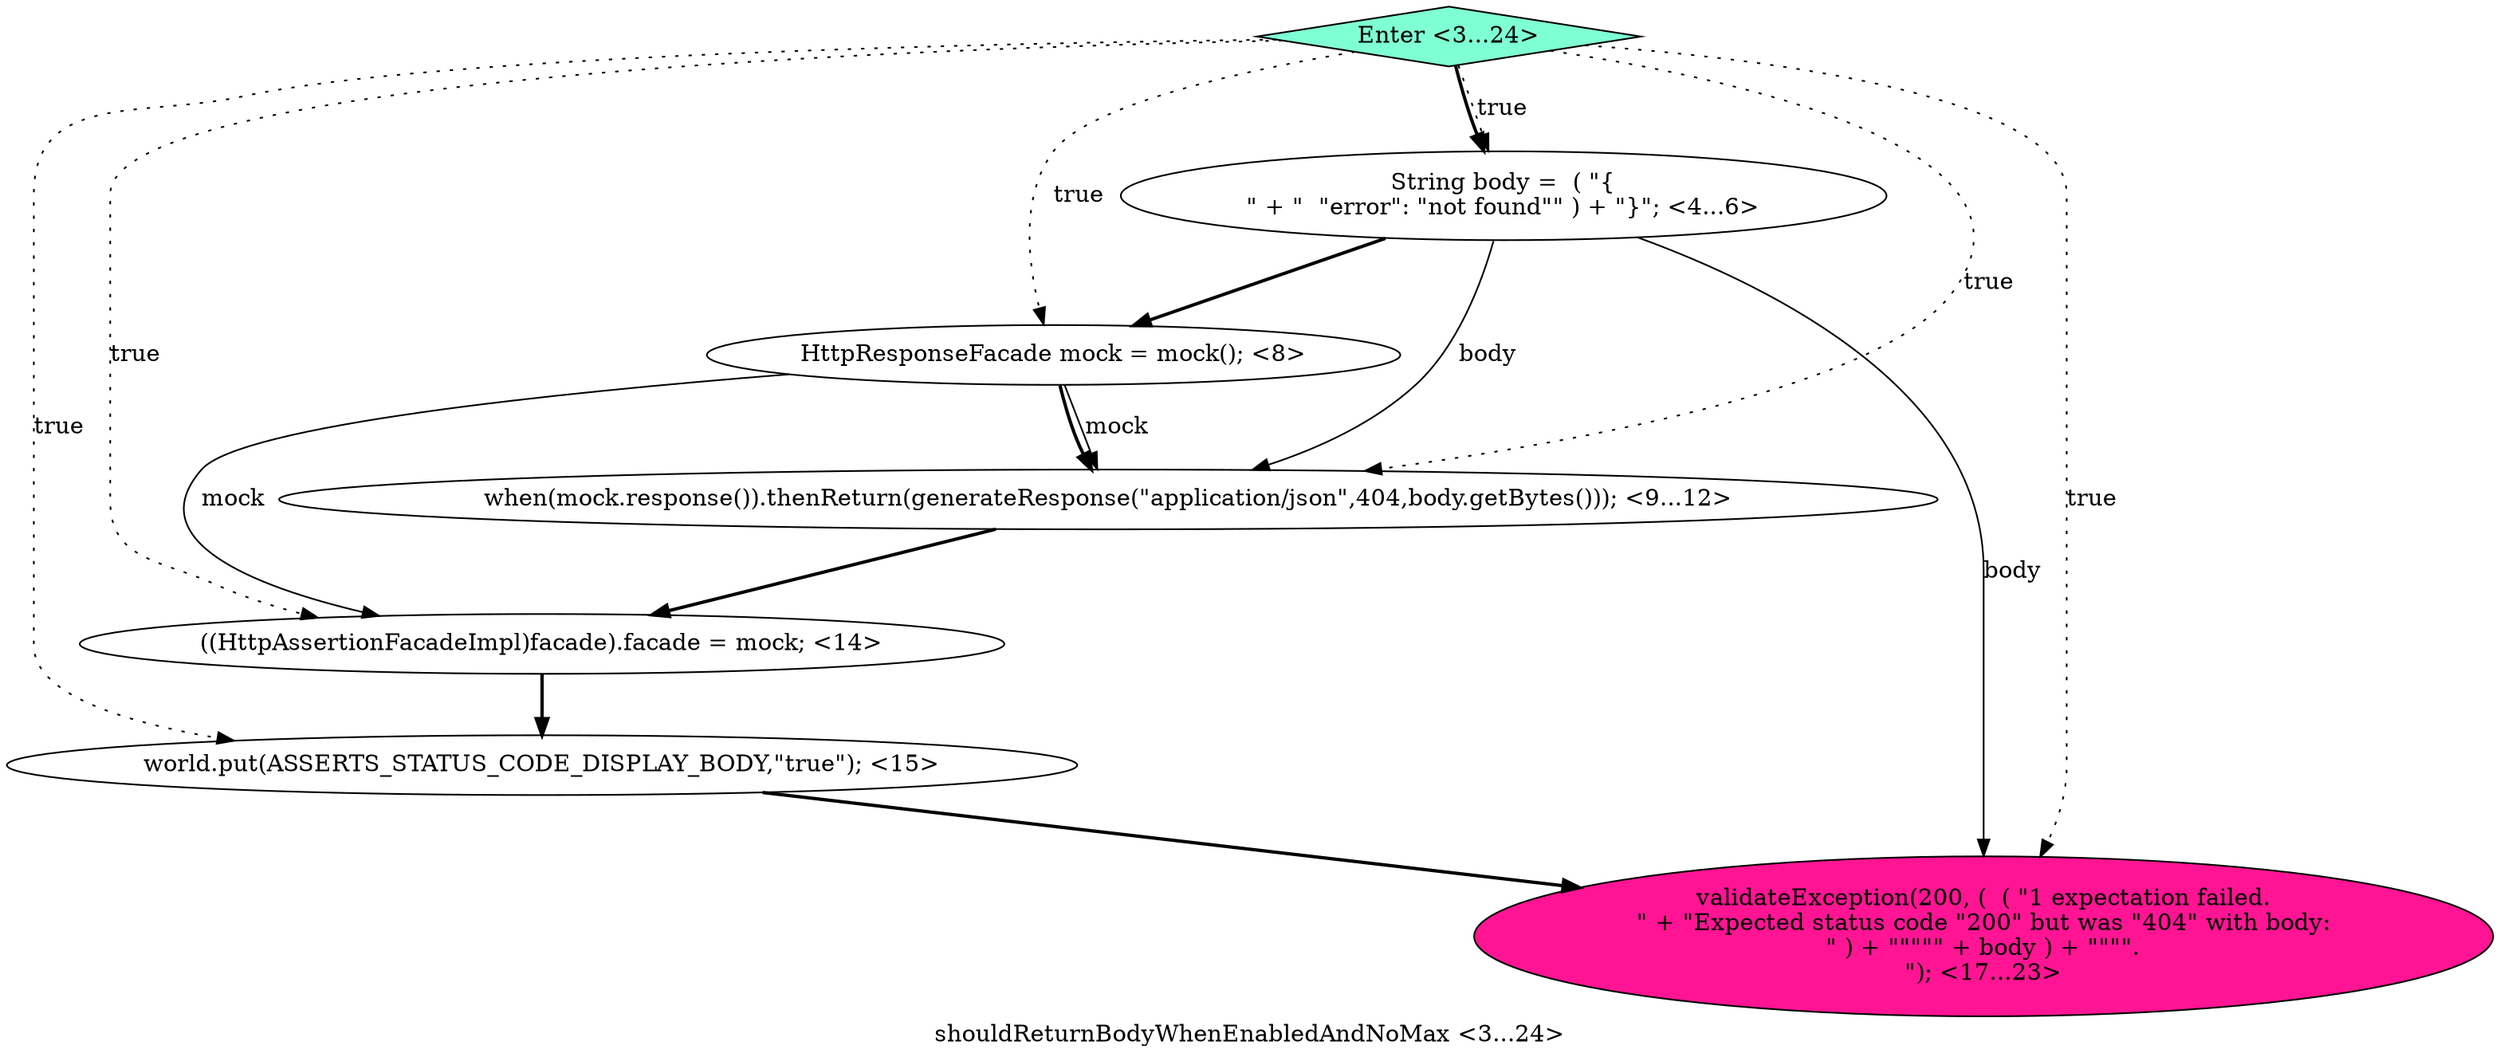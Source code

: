 digraph PDG {
label = "shouldReturnBodyWhenEnabledAndNoMax <3...24>";
0.4 [style = filled, label = "world.put(ASSERTS_STATUS_CODE_DISPLAY_BODY,\"true\"); <15>", fillcolor = white, shape = ellipse];
0.5 [style = filled, label = "validateException(200, (  ( \"1 expectation failed.
\" + \"Expected status code \"200\" but was \"404\" with body:
\" ) + \"\"\"\"
\" + body ) + \"
\"\"\".
\"); <17...23>", fillcolor = deeppink, shape = ellipse];
0.6 [style = filled, label = "Enter <3...24>", fillcolor = aquamarine, shape = diamond];
0.0 [style = filled, label = "String body =  ( \"{
\" + \"  \"error\": \"not found\"
\" ) + \"}\"; <4...6>", fillcolor = white, shape = ellipse];
0.1 [style = filled, label = "HttpResponseFacade mock = mock(); <8>", fillcolor = white, shape = ellipse];
0.3 [style = filled, label = "((HttpAssertionFacadeImpl)facade).facade = mock; <14>", fillcolor = white, shape = ellipse];
0.2 [style = filled, label = "when(mock.response()).thenReturn(generateResponse(\"application/json\",404,body.getBytes())); <9...12>", fillcolor = white, shape = ellipse];
0.0 -> 0.1 [style = bold, label=""];
0.0 -> 0.2 [style = solid, label="body"];
0.0 -> 0.5 [style = solid, label="body"];
0.1 -> 0.2 [style = solid, label="mock"];
0.1 -> 0.2 [style = bold, label=""];
0.1 -> 0.3 [style = solid, label="mock"];
0.2 -> 0.3 [style = bold, label=""];
0.3 -> 0.4 [style = bold, label=""];
0.4 -> 0.5 [style = bold, label=""];
0.6 -> 0.0 [style = dotted, label="true"];
0.6 -> 0.0 [style = bold, label=""];
0.6 -> 0.1 [style = dotted, label="true"];
0.6 -> 0.2 [style = dotted, label="true"];
0.6 -> 0.3 [style = dotted, label="true"];
0.6 -> 0.4 [style = dotted, label="true"];
0.6 -> 0.5 [style = dotted, label="true"];
}
